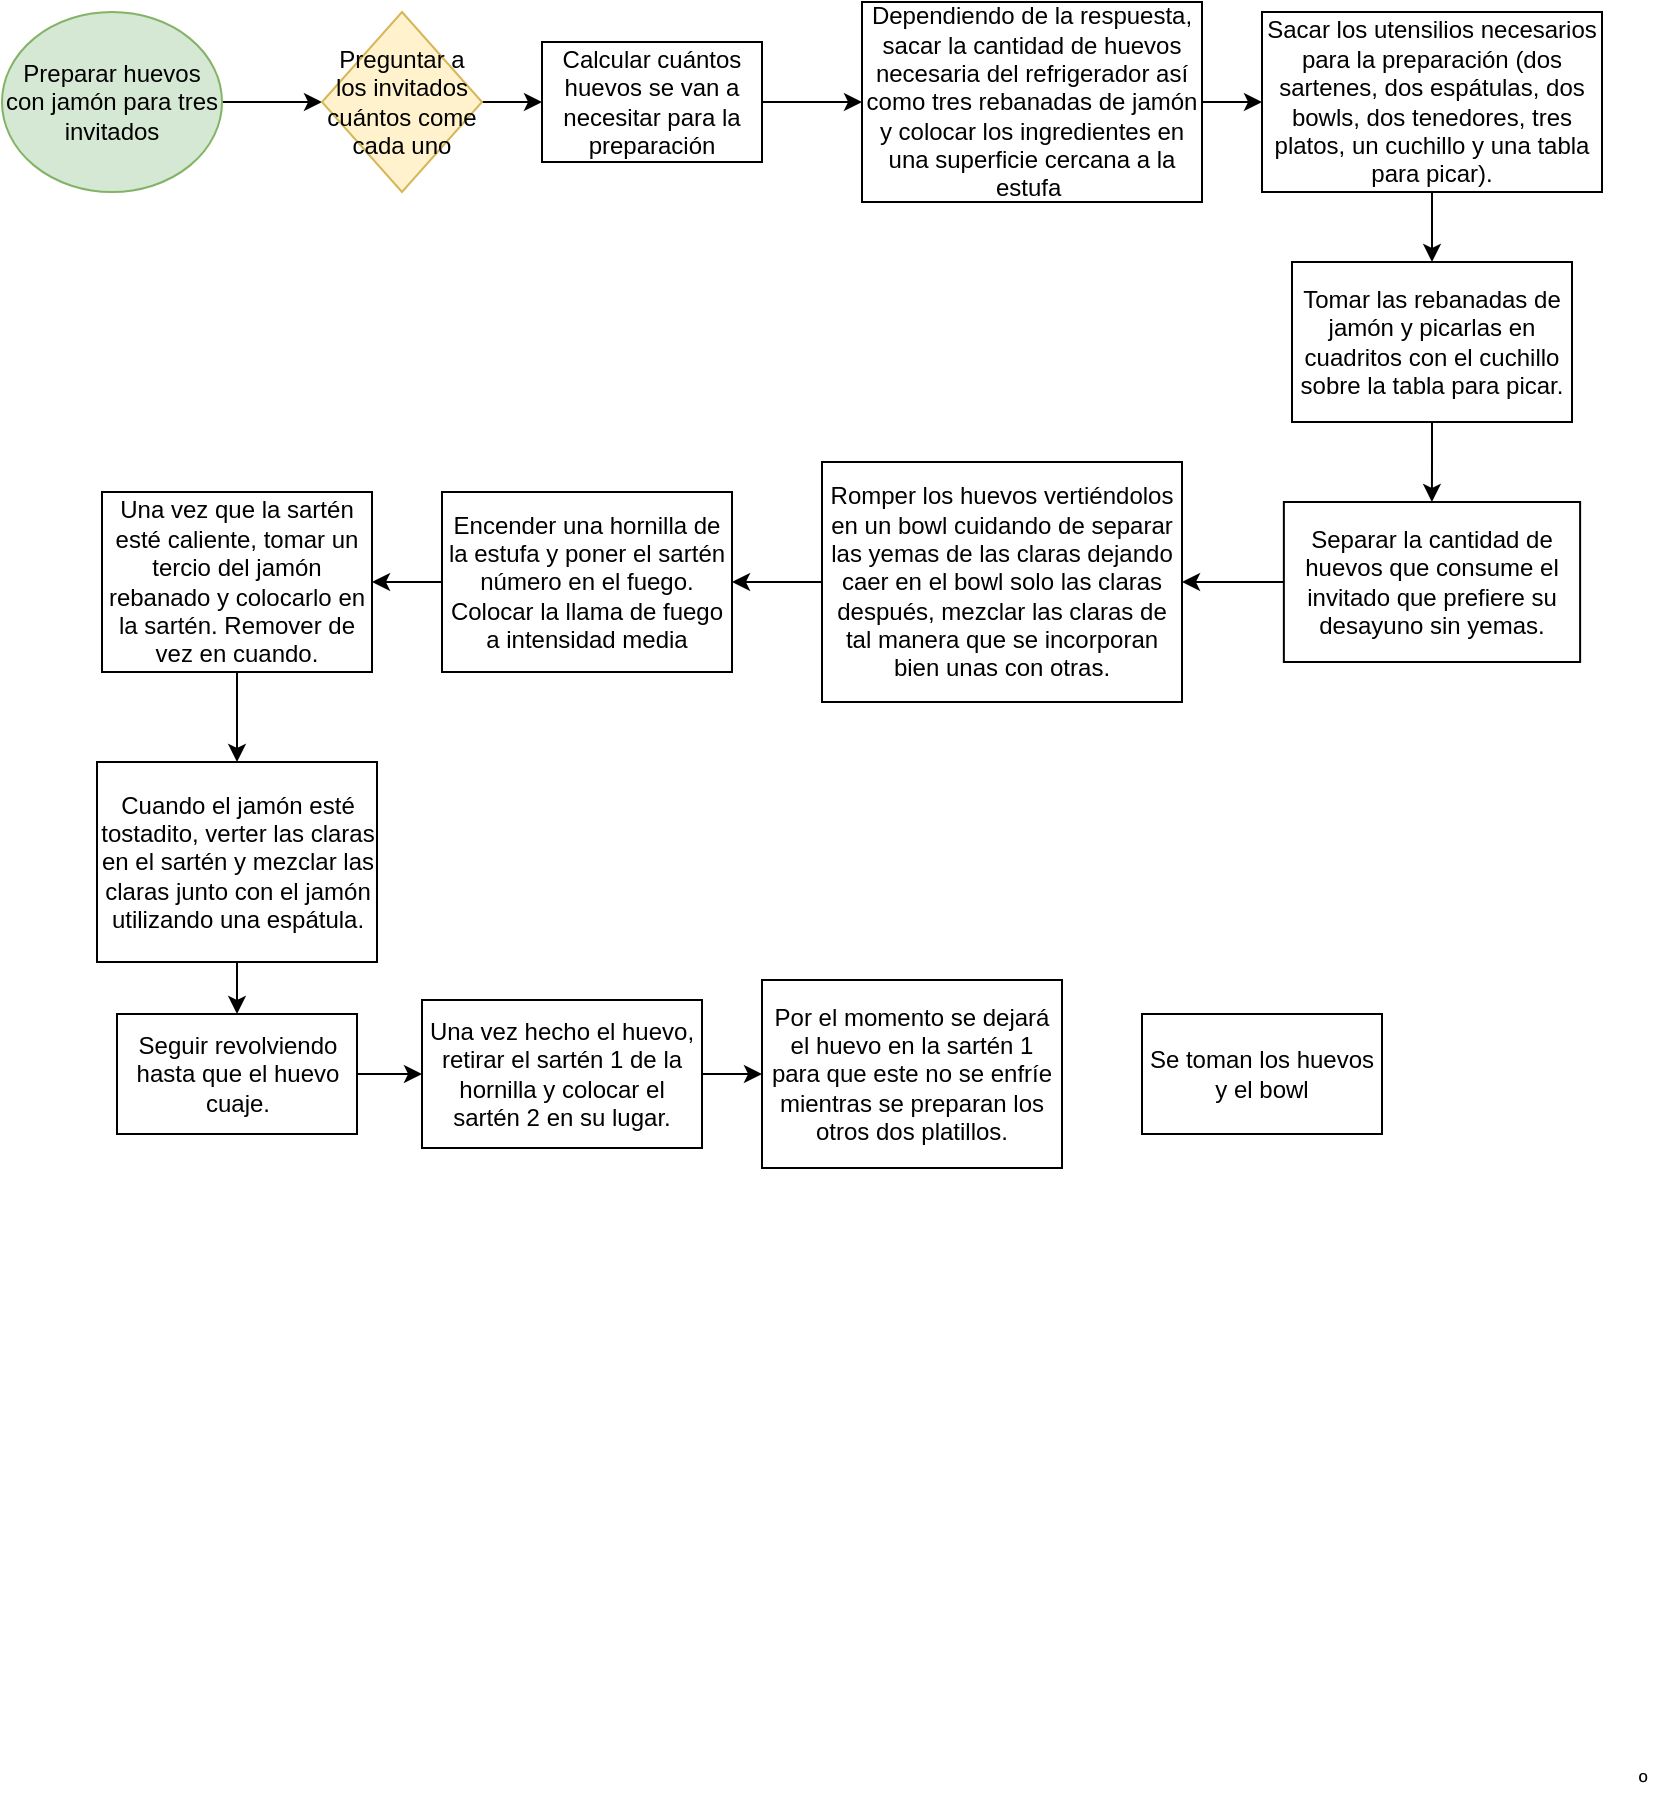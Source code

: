 <mxfile version="14.5.4" type="github">
  <diagram id="fVkqT968_KjDIddYnn1a" name="Page-1">
    <mxGraphModel dx="1483" dy="1841" grid="1" gridSize="10" guides="1" tooltips="1" connect="1" arrows="1" fold="1" page="1" pageScale="1" pageWidth="827" pageHeight="1169" math="0" shadow="0">
      <root>
        <mxCell id="0" />
        <mxCell id="1" parent="0" />
        <mxCell id="Lnzs5CYpK712hbzcGW8m-1" value="º" style="text;html=1;align=center;verticalAlign=middle;resizable=0;points=[];autosize=1;" parent="1" vertex="1">
          <mxGeometry y="-270" width="20" height="20" as="geometry" />
        </mxCell>
        <mxCell id="-tMsWFuX2rt4hmbT-Jkw-4" style="edgeStyle=orthogonalEdgeStyle;rounded=0;orthogonalLoop=1;jettySize=auto;html=1;entryX=0;entryY=0.5;entryDx=0;entryDy=0;" edge="1" parent="1" source="-tMsWFuX2rt4hmbT-Jkw-1" target="-tMsWFuX2rt4hmbT-Jkw-3">
          <mxGeometry relative="1" as="geometry" />
        </mxCell>
        <mxCell id="-tMsWFuX2rt4hmbT-Jkw-1" value="Preparar huevos con jamón para tres invitados" style="ellipse;whiteSpace=wrap;html=1;fillColor=#d5e8d4;strokeColor=#82b366;" vertex="1" parent="1">
          <mxGeometry x="-810" y="-1145" width="110" height="90" as="geometry" />
        </mxCell>
        <mxCell id="-tMsWFuX2rt4hmbT-Jkw-6" style="edgeStyle=orthogonalEdgeStyle;rounded=0;orthogonalLoop=1;jettySize=auto;html=1;entryX=0;entryY=0.5;entryDx=0;entryDy=0;" edge="1" parent="1" source="-tMsWFuX2rt4hmbT-Jkw-3" target="-tMsWFuX2rt4hmbT-Jkw-5">
          <mxGeometry relative="1" as="geometry" />
        </mxCell>
        <mxCell id="-tMsWFuX2rt4hmbT-Jkw-3" value="Preguntar a los invitados cuántos come cada uno" style="rhombus;whiteSpace=wrap;html=1;fillColor=#fff2cc;strokeColor=#d6b656;" vertex="1" parent="1">
          <mxGeometry x="-650" y="-1145" width="80" height="90" as="geometry" />
        </mxCell>
        <mxCell id="-tMsWFuX2rt4hmbT-Jkw-13" style="edgeStyle=orthogonalEdgeStyle;rounded=0;orthogonalLoop=1;jettySize=auto;html=1;entryX=0;entryY=0.5;entryDx=0;entryDy=0;" edge="1" parent="1" source="-tMsWFuX2rt4hmbT-Jkw-5" target="-tMsWFuX2rt4hmbT-Jkw-7">
          <mxGeometry relative="1" as="geometry" />
        </mxCell>
        <mxCell id="-tMsWFuX2rt4hmbT-Jkw-5" value="Calcular cuántos huevos se van a necesitar para la preparación" style="rounded=0;whiteSpace=wrap;html=1;" vertex="1" parent="1">
          <mxGeometry x="-540" y="-1130" width="110" height="60" as="geometry" />
        </mxCell>
        <mxCell id="-tMsWFuX2rt4hmbT-Jkw-15" style="edgeStyle=orthogonalEdgeStyle;rounded=0;orthogonalLoop=1;jettySize=auto;html=1;entryX=0;entryY=0.5;entryDx=0;entryDy=0;" edge="1" parent="1" source="-tMsWFuX2rt4hmbT-Jkw-7" target="-tMsWFuX2rt4hmbT-Jkw-9">
          <mxGeometry relative="1" as="geometry" />
        </mxCell>
        <mxCell id="-tMsWFuX2rt4hmbT-Jkw-7" value="Dependiendo de la respuesta, sacar la cantidad de huevos necesaria del refrigerador así como tres rebanadas de jamón y colocar los ingredientes en una superficie cercana a la estufa&amp;nbsp;" style="rounded=0;whiteSpace=wrap;html=1;" vertex="1" parent="1">
          <mxGeometry x="-380" y="-1150" width="170" height="100" as="geometry" />
        </mxCell>
        <mxCell id="-tMsWFuX2rt4hmbT-Jkw-16" style="edgeStyle=orthogonalEdgeStyle;rounded=0;orthogonalLoop=1;jettySize=auto;html=1;entryX=0.5;entryY=0;entryDx=0;entryDy=0;" edge="1" parent="1" source="-tMsWFuX2rt4hmbT-Jkw-9" target="-tMsWFuX2rt4hmbT-Jkw-11">
          <mxGeometry relative="1" as="geometry" />
        </mxCell>
        <mxCell id="-tMsWFuX2rt4hmbT-Jkw-9" value="Sacar los utensilios necesarios para la preparación (dos sartenes, dos espátulas, dos bowls, dos tenedores, tres platos, un cuchillo y una tabla para picar)." style="rounded=0;whiteSpace=wrap;html=1;" vertex="1" parent="1">
          <mxGeometry x="-180" y="-1145" width="170" height="90" as="geometry" />
        </mxCell>
        <mxCell id="-tMsWFuX2rt4hmbT-Jkw-18" style="edgeStyle=orthogonalEdgeStyle;rounded=0;orthogonalLoop=1;jettySize=auto;html=1;" edge="1" parent="1" source="-tMsWFuX2rt4hmbT-Jkw-11" target="-tMsWFuX2rt4hmbT-Jkw-17">
          <mxGeometry relative="1" as="geometry" />
        </mxCell>
        <mxCell id="-tMsWFuX2rt4hmbT-Jkw-11" value="Tomar las rebanadas de jamón y picarlas en cuadritos con el cuchillo sobre la tabla para picar." style="rounded=0;whiteSpace=wrap;html=1;" vertex="1" parent="1">
          <mxGeometry x="-165" y="-1020" width="140" height="80" as="geometry" />
        </mxCell>
        <mxCell id="-tMsWFuX2rt4hmbT-Jkw-24" style="edgeStyle=orthogonalEdgeStyle;rounded=0;orthogonalLoop=1;jettySize=auto;html=1;" edge="1" parent="1" source="-tMsWFuX2rt4hmbT-Jkw-17" target="-tMsWFuX2rt4hmbT-Jkw-19">
          <mxGeometry relative="1" as="geometry" />
        </mxCell>
        <mxCell id="-tMsWFuX2rt4hmbT-Jkw-17" value="Separar la cantidad de huevos que consume el invitado que prefiere su desayuno sin yemas." style="rounded=0;whiteSpace=wrap;html=1;" vertex="1" parent="1">
          <mxGeometry x="-169.07" y="-900" width="148.13" height="80" as="geometry" />
        </mxCell>
        <mxCell id="-tMsWFuX2rt4hmbT-Jkw-26" style="edgeStyle=orthogonalEdgeStyle;rounded=0;orthogonalLoop=1;jettySize=auto;html=1;entryX=1;entryY=0.5;entryDx=0;entryDy=0;" edge="1" parent="1" source="-tMsWFuX2rt4hmbT-Jkw-19" target="-tMsWFuX2rt4hmbT-Jkw-21">
          <mxGeometry relative="1" as="geometry" />
        </mxCell>
        <mxCell id="-tMsWFuX2rt4hmbT-Jkw-19" value="&lt;span&gt;Romper los huevos vertiéndolos en un bowl cuidando de separar las yemas de las claras dejando caer en el bowl solo las claras después, mezclar las claras de tal manera que se&amp;nbsp;incorporan bien unas con otras.&lt;/span&gt;" style="rounded=0;whiteSpace=wrap;html=1;" vertex="1" parent="1">
          <mxGeometry x="-400" y="-920" width="180" height="120" as="geometry" />
        </mxCell>
        <mxCell id="-tMsWFuX2rt4hmbT-Jkw-27" style="edgeStyle=orthogonalEdgeStyle;rounded=0;orthogonalLoop=1;jettySize=auto;html=1;entryX=1;entryY=0.5;entryDx=0;entryDy=0;" edge="1" parent="1" source="-tMsWFuX2rt4hmbT-Jkw-21" target="-tMsWFuX2rt4hmbT-Jkw-23">
          <mxGeometry relative="1" as="geometry" />
        </mxCell>
        <mxCell id="-tMsWFuX2rt4hmbT-Jkw-21" value="Encender una hornilla de la estufa y poner el sartén número en el fuego. Colocar la llama de fuego a intensidad media" style="rounded=0;whiteSpace=wrap;html=1;" vertex="1" parent="1">
          <mxGeometry x="-590" y="-905" width="145" height="90" as="geometry" />
        </mxCell>
        <mxCell id="-tMsWFuX2rt4hmbT-Jkw-29" style="edgeStyle=orthogonalEdgeStyle;rounded=0;orthogonalLoop=1;jettySize=auto;html=1;entryX=0.5;entryY=0;entryDx=0;entryDy=0;" edge="1" parent="1" source="-tMsWFuX2rt4hmbT-Jkw-23" target="-tMsWFuX2rt4hmbT-Jkw-28">
          <mxGeometry relative="1" as="geometry" />
        </mxCell>
        <mxCell id="-tMsWFuX2rt4hmbT-Jkw-23" value="Una vez que la sartén esté caliente, tomar un tercio del jamón rebanado y colocarlo en la sartén. Remover de vez en cuando." style="rounded=0;whiteSpace=wrap;html=1;" vertex="1" parent="1">
          <mxGeometry x="-760" y="-905" width="135" height="90" as="geometry" />
        </mxCell>
        <mxCell id="-tMsWFuX2rt4hmbT-Jkw-32" style="edgeStyle=orthogonalEdgeStyle;rounded=0;orthogonalLoop=1;jettySize=auto;html=1;entryX=0.5;entryY=0;entryDx=0;entryDy=0;" edge="1" parent="1" source="-tMsWFuX2rt4hmbT-Jkw-28" target="-tMsWFuX2rt4hmbT-Jkw-31">
          <mxGeometry relative="1" as="geometry" />
        </mxCell>
        <mxCell id="-tMsWFuX2rt4hmbT-Jkw-28" value="Cuando el jamón esté tostadito, verter las claras en el sartén y mezclar las claras junto con el jamón utilizando una espátula." style="rounded=0;whiteSpace=wrap;html=1;" vertex="1" parent="1">
          <mxGeometry x="-762.5" y="-770" width="140" height="100" as="geometry" />
        </mxCell>
        <mxCell id="-tMsWFuX2rt4hmbT-Jkw-34" style="edgeStyle=orthogonalEdgeStyle;rounded=0;orthogonalLoop=1;jettySize=auto;html=1;entryX=0;entryY=0.5;entryDx=0;entryDy=0;" edge="1" parent="1" source="-tMsWFuX2rt4hmbT-Jkw-31" target="-tMsWFuX2rt4hmbT-Jkw-33">
          <mxGeometry relative="1" as="geometry" />
        </mxCell>
        <mxCell id="-tMsWFuX2rt4hmbT-Jkw-31" value="&lt;span&gt;Seguir revolviendo hasta que el huevo cuaje.&lt;/span&gt;" style="rounded=0;whiteSpace=wrap;html=1;" vertex="1" parent="1">
          <mxGeometry x="-752.5" y="-644" width="120" height="60" as="geometry" />
        </mxCell>
        <mxCell id="-tMsWFuX2rt4hmbT-Jkw-36" style="edgeStyle=orthogonalEdgeStyle;rounded=0;orthogonalLoop=1;jettySize=auto;html=1;entryX=0;entryY=0.5;entryDx=0;entryDy=0;" edge="1" parent="1" source="-tMsWFuX2rt4hmbT-Jkw-33" target="-tMsWFuX2rt4hmbT-Jkw-35">
          <mxGeometry relative="1" as="geometry" />
        </mxCell>
        <mxCell id="-tMsWFuX2rt4hmbT-Jkw-33" value="Una vez hecho el huevo, retirar el sartén 1 de la hornilla y colocar el sartén 2 en su lugar." style="rounded=0;whiteSpace=wrap;html=1;" vertex="1" parent="1">
          <mxGeometry x="-600" y="-651" width="140" height="74" as="geometry" />
        </mxCell>
        <mxCell id="-tMsWFuX2rt4hmbT-Jkw-35" value="Por el momento se dejará el huevo en la sartén 1 para que este no se enfríe mientras se preparan los otros dos platillos." style="rounded=0;whiteSpace=wrap;html=1;" vertex="1" parent="1">
          <mxGeometry x="-430" y="-661" width="150" height="94" as="geometry" />
        </mxCell>
        <mxCell id="-tMsWFuX2rt4hmbT-Jkw-37" value="Se toman los huevos y el bowl" style="rounded=0;whiteSpace=wrap;html=1;" vertex="1" parent="1">
          <mxGeometry x="-240" y="-644" width="120" height="60" as="geometry" />
        </mxCell>
      </root>
    </mxGraphModel>
  </diagram>
</mxfile>
